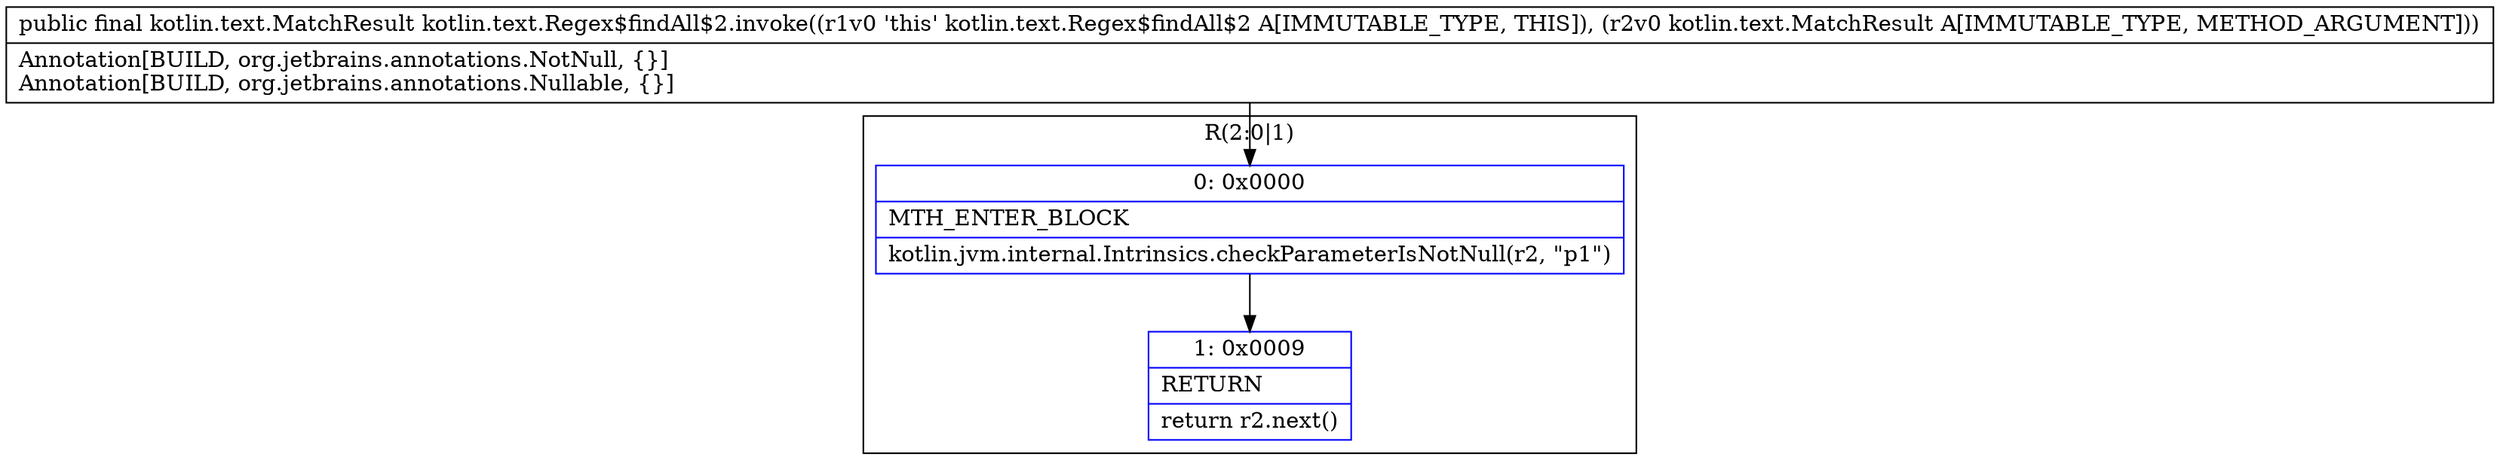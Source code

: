 digraph "CFG forkotlin.text.Regex$findAll$2.invoke(Lkotlin\/text\/MatchResult;)Lkotlin\/text\/MatchResult;" {
subgraph cluster_Region_2057483831 {
label = "R(2:0|1)";
node [shape=record,color=blue];
Node_0 [shape=record,label="{0\:\ 0x0000|MTH_ENTER_BLOCK\l|kotlin.jvm.internal.Intrinsics.checkParameterIsNotNull(r2, \"p1\")\l}"];
Node_1 [shape=record,label="{1\:\ 0x0009|RETURN\l|return r2.next()\l}"];
}
MethodNode[shape=record,label="{public final kotlin.text.MatchResult kotlin.text.Regex$findAll$2.invoke((r1v0 'this' kotlin.text.Regex$findAll$2 A[IMMUTABLE_TYPE, THIS]), (r2v0 kotlin.text.MatchResult A[IMMUTABLE_TYPE, METHOD_ARGUMENT]))  | Annotation[BUILD, org.jetbrains.annotations.NotNull, \{\}]\lAnnotation[BUILD, org.jetbrains.annotations.Nullable, \{\}]\l}"];
MethodNode -> Node_0;
Node_0 -> Node_1;
}

